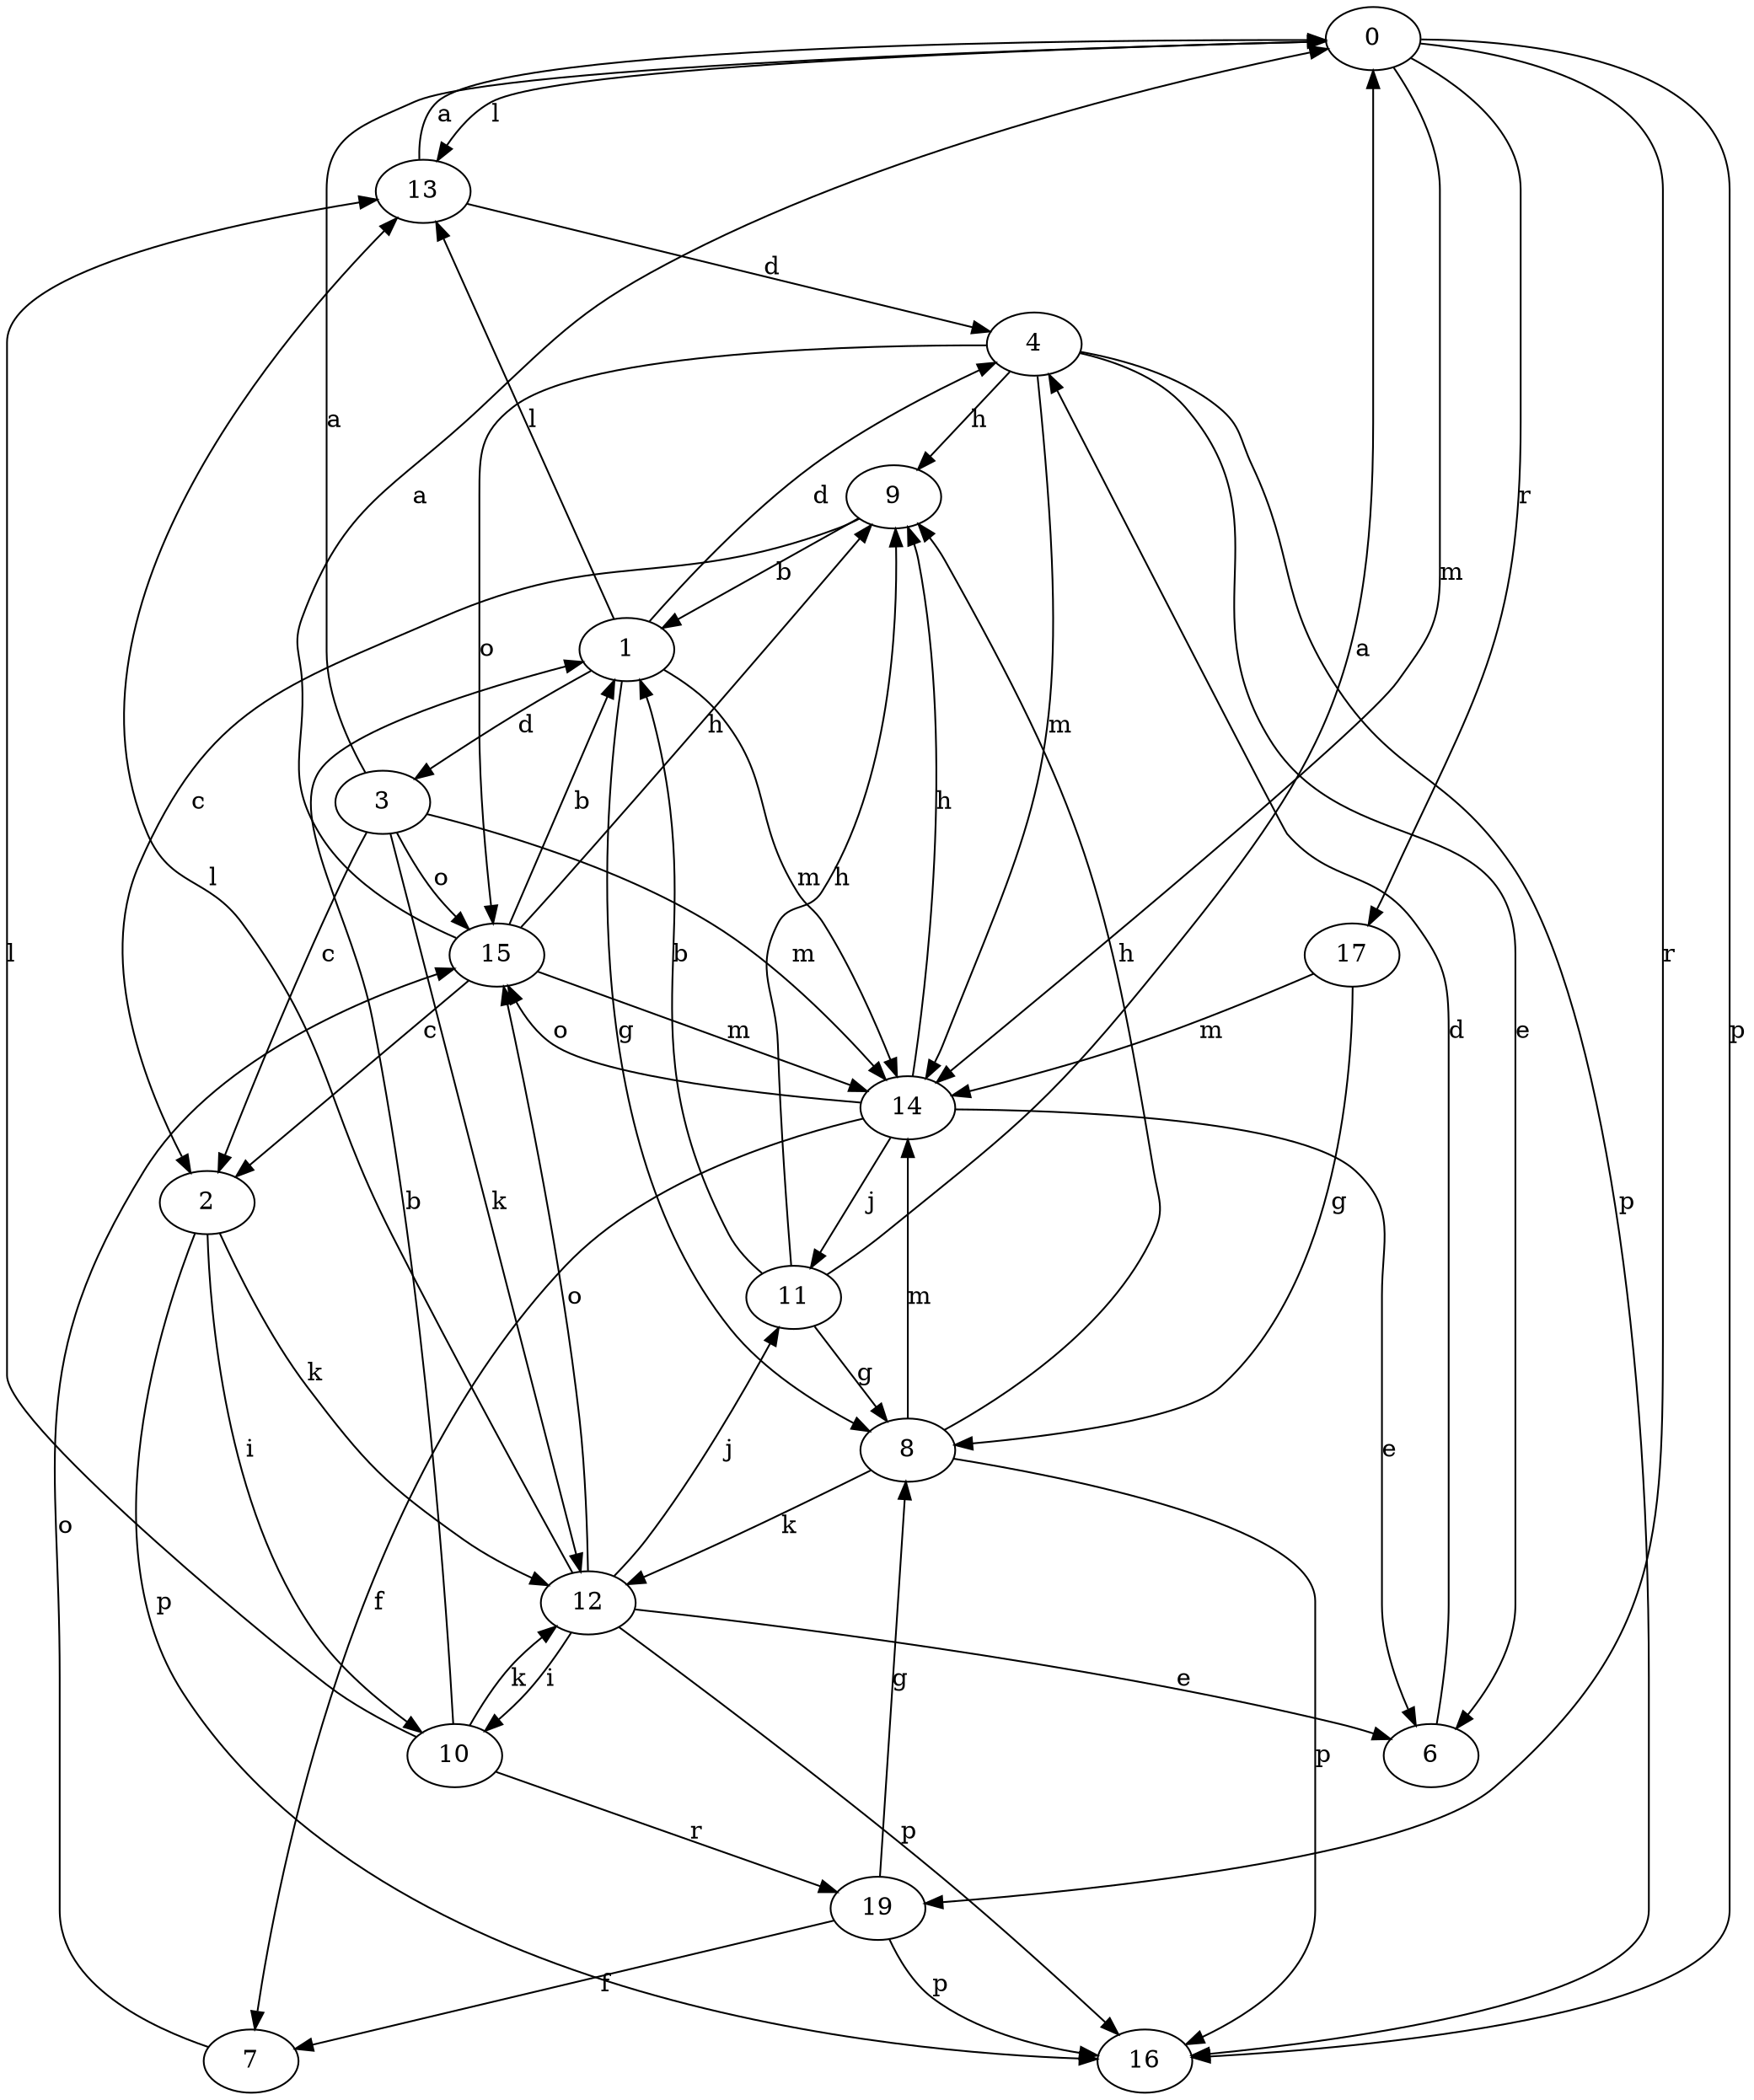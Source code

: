 strict digraph  {
0;
1;
2;
3;
4;
6;
7;
8;
9;
10;
11;
12;
13;
14;
15;
16;
17;
19;
0 -> 13  [label=l];
0 -> 14  [label=m];
0 -> 16  [label=p];
0 -> 17  [label=r];
0 -> 19  [label=r];
1 -> 3  [label=d];
1 -> 4  [label=d];
1 -> 8  [label=g];
1 -> 13  [label=l];
1 -> 14  [label=m];
2 -> 10  [label=i];
2 -> 12  [label=k];
2 -> 16  [label=p];
3 -> 0  [label=a];
3 -> 2  [label=c];
3 -> 12  [label=k];
3 -> 14  [label=m];
3 -> 15  [label=o];
4 -> 6  [label=e];
4 -> 9  [label=h];
4 -> 14  [label=m];
4 -> 15  [label=o];
4 -> 16  [label=p];
6 -> 4  [label=d];
7 -> 15  [label=o];
8 -> 9  [label=h];
8 -> 12  [label=k];
8 -> 14  [label=m];
8 -> 16  [label=p];
9 -> 1  [label=b];
9 -> 2  [label=c];
10 -> 1  [label=b];
10 -> 12  [label=k];
10 -> 13  [label=l];
10 -> 19  [label=r];
11 -> 0  [label=a];
11 -> 1  [label=b];
11 -> 8  [label=g];
11 -> 9  [label=h];
12 -> 6  [label=e];
12 -> 10  [label=i];
12 -> 11  [label=j];
12 -> 13  [label=l];
12 -> 15  [label=o];
12 -> 16  [label=p];
13 -> 0  [label=a];
13 -> 4  [label=d];
14 -> 6  [label=e];
14 -> 7  [label=f];
14 -> 9  [label=h];
14 -> 11  [label=j];
14 -> 15  [label=o];
15 -> 0  [label=a];
15 -> 1  [label=b];
15 -> 2  [label=c];
15 -> 9  [label=h];
15 -> 14  [label=m];
17 -> 8  [label=g];
17 -> 14  [label=m];
19 -> 7  [label=f];
19 -> 8  [label=g];
19 -> 16  [label=p];
}
